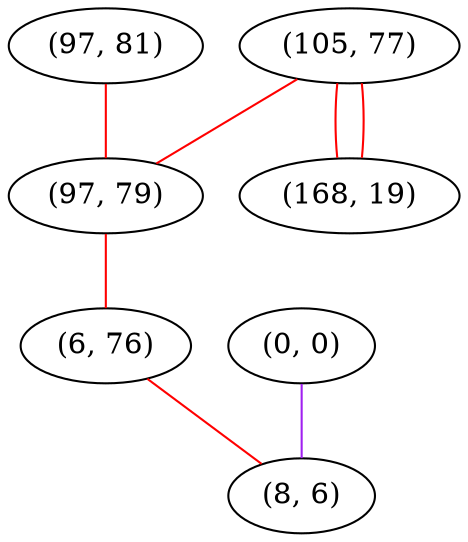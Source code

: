 graph "" {
"(105, 77)";
"(0, 0)";
"(97, 81)";
"(97, 79)";
"(168, 19)";
"(6, 76)";
"(8, 6)";
"(105, 77)" -- "(168, 19)"  [color=red, key=0, weight=1];
"(105, 77)" -- "(168, 19)"  [color=red, key=1, weight=1];
"(105, 77)" -- "(97, 79)"  [color=red, key=0, weight=1];
"(0, 0)" -- "(8, 6)"  [color=purple, key=0, weight=4];
"(97, 81)" -- "(97, 79)"  [color=red, key=0, weight=1];
"(97, 79)" -- "(6, 76)"  [color=red, key=0, weight=1];
"(6, 76)" -- "(8, 6)"  [color=red, key=0, weight=1];
}
